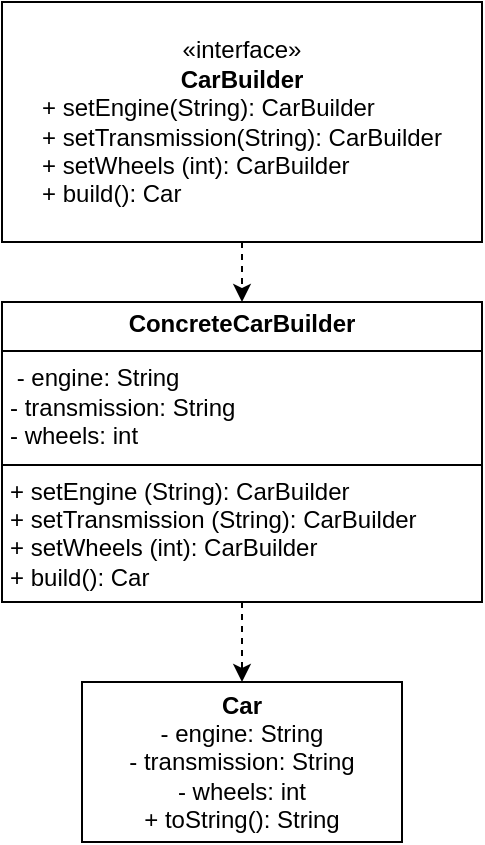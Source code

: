 <mxfile version="24.7.6">
  <diagram name="Сторінка-1" id="eU4wThECjQbczJmaSyJu">
    <mxGraphModel dx="880" dy="468" grid="1" gridSize="10" guides="1" tooltips="1" connect="1" arrows="1" fold="1" page="1" pageScale="1" pageWidth="827" pageHeight="1169" math="0" shadow="0">
      <root>
        <mxCell id="0" />
        <mxCell id="1" parent="0" />
        <mxCell id="C0064y3KRB5JzDWib-eo-9" style="edgeStyle=orthogonalEdgeStyle;rounded=0;orthogonalLoop=1;jettySize=auto;html=1;exitX=0.5;exitY=1;exitDx=0;exitDy=0;entryX=0.5;entryY=0;entryDx=0;entryDy=0;dashed=1;" edge="1" parent="1" source="C0064y3KRB5JzDWib-eo-1" target="C0064y3KRB5JzDWib-eo-7">
          <mxGeometry relative="1" as="geometry" />
        </mxCell>
        <mxCell id="C0064y3KRB5JzDWib-eo-1" value="«interface»&lt;br&gt;&lt;b&gt;CarBuilder&lt;/b&gt;&lt;div&gt;&lt;div style=&quot;text-align: justify;&quot;&gt;+ setEngine(String): CarBuilder&lt;/div&gt;&lt;div style=&quot;text-align: justify;&quot;&gt;+ setTransmission(String): CarBuilder&lt;/div&gt;&lt;div style=&quot;text-align: justify;&quot;&gt;+ setWheels (int): CarBuilder&lt;/div&gt;&lt;div style=&quot;text-align: justify;&quot;&gt;+ build(): Car&lt;/div&gt;&lt;/div&gt;" style="html=1;whiteSpace=wrap;" vertex="1" parent="1">
          <mxGeometry x="320" y="30" width="240" height="120" as="geometry" />
        </mxCell>
        <mxCell id="C0064y3KRB5JzDWib-eo-10" style="edgeStyle=orthogonalEdgeStyle;rounded=0;orthogonalLoop=1;jettySize=auto;html=1;exitX=0.5;exitY=1;exitDx=0;exitDy=0;entryX=0.5;entryY=0;entryDx=0;entryDy=0;dashed=1;" edge="1" parent="1" source="C0064y3KRB5JzDWib-eo-7" target="C0064y3KRB5JzDWib-eo-8">
          <mxGeometry relative="1" as="geometry" />
        </mxCell>
        <mxCell id="C0064y3KRB5JzDWib-eo-7" value="&lt;p style=&quot;margin:0px;margin-top:4px;text-align:center;&quot;&gt;&lt;b&gt;ConcreteCarBuilder&lt;/b&gt;&lt;/p&gt;&lt;hr size=&quot;1&quot; style=&quot;border-style:solid;&quot;&gt;&lt;p style=&quot;margin:0px;margin-left:4px;&quot;&gt;&amp;nbsp;- engine: String&lt;/p&gt;&lt;p style=&quot;margin:0px;margin-left:4px;&quot;&gt;- transmission: String&lt;/p&gt;&lt;p style=&quot;margin:0px;margin-left:4px;&quot;&gt;- wheels: int&lt;/p&gt;&lt;hr size=&quot;1&quot; style=&quot;border-style:solid;&quot;&gt;&lt;p style=&quot;margin:0px;margin-left:4px;&quot;&gt;+ setEngine (String): CarBuilder&lt;/p&gt;&lt;p style=&quot;margin:0px;margin-left:4px;&quot;&gt;+ setTransmission (String): CarBuilder&lt;/p&gt;&lt;p style=&quot;margin:0px;margin-left:4px;&quot;&gt;+ setWheels (int): CarBuilder&lt;/p&gt;&lt;p style=&quot;margin:0px;margin-left:4px;&quot;&gt;+ build(): Car&lt;/p&gt;&lt;p style=&quot;margin:0px;margin-left:4px;&quot;&gt;&lt;br&gt;&lt;/p&gt;&lt;p style=&quot;margin:0px;margin-left:4px;&quot;&gt;&lt;br&gt;&lt;/p&gt;" style="verticalAlign=top;align=left;overflow=fill;html=1;whiteSpace=wrap;" vertex="1" parent="1">
          <mxGeometry x="320" y="180" width="240" height="150" as="geometry" />
        </mxCell>
        <mxCell id="C0064y3KRB5JzDWib-eo-8" value="&lt;b&gt;Car&lt;/b&gt;&lt;div&gt;- engine: String&lt;/div&gt;&lt;div&gt;- transmission: String&lt;/div&gt;&lt;div&gt;- wheels: int&lt;/div&gt;&lt;div&gt;+ toString(): String&lt;/div&gt;" style="html=1;whiteSpace=wrap;" vertex="1" parent="1">
          <mxGeometry x="360" y="370" width="160" height="80" as="geometry" />
        </mxCell>
      </root>
    </mxGraphModel>
  </diagram>
</mxfile>
